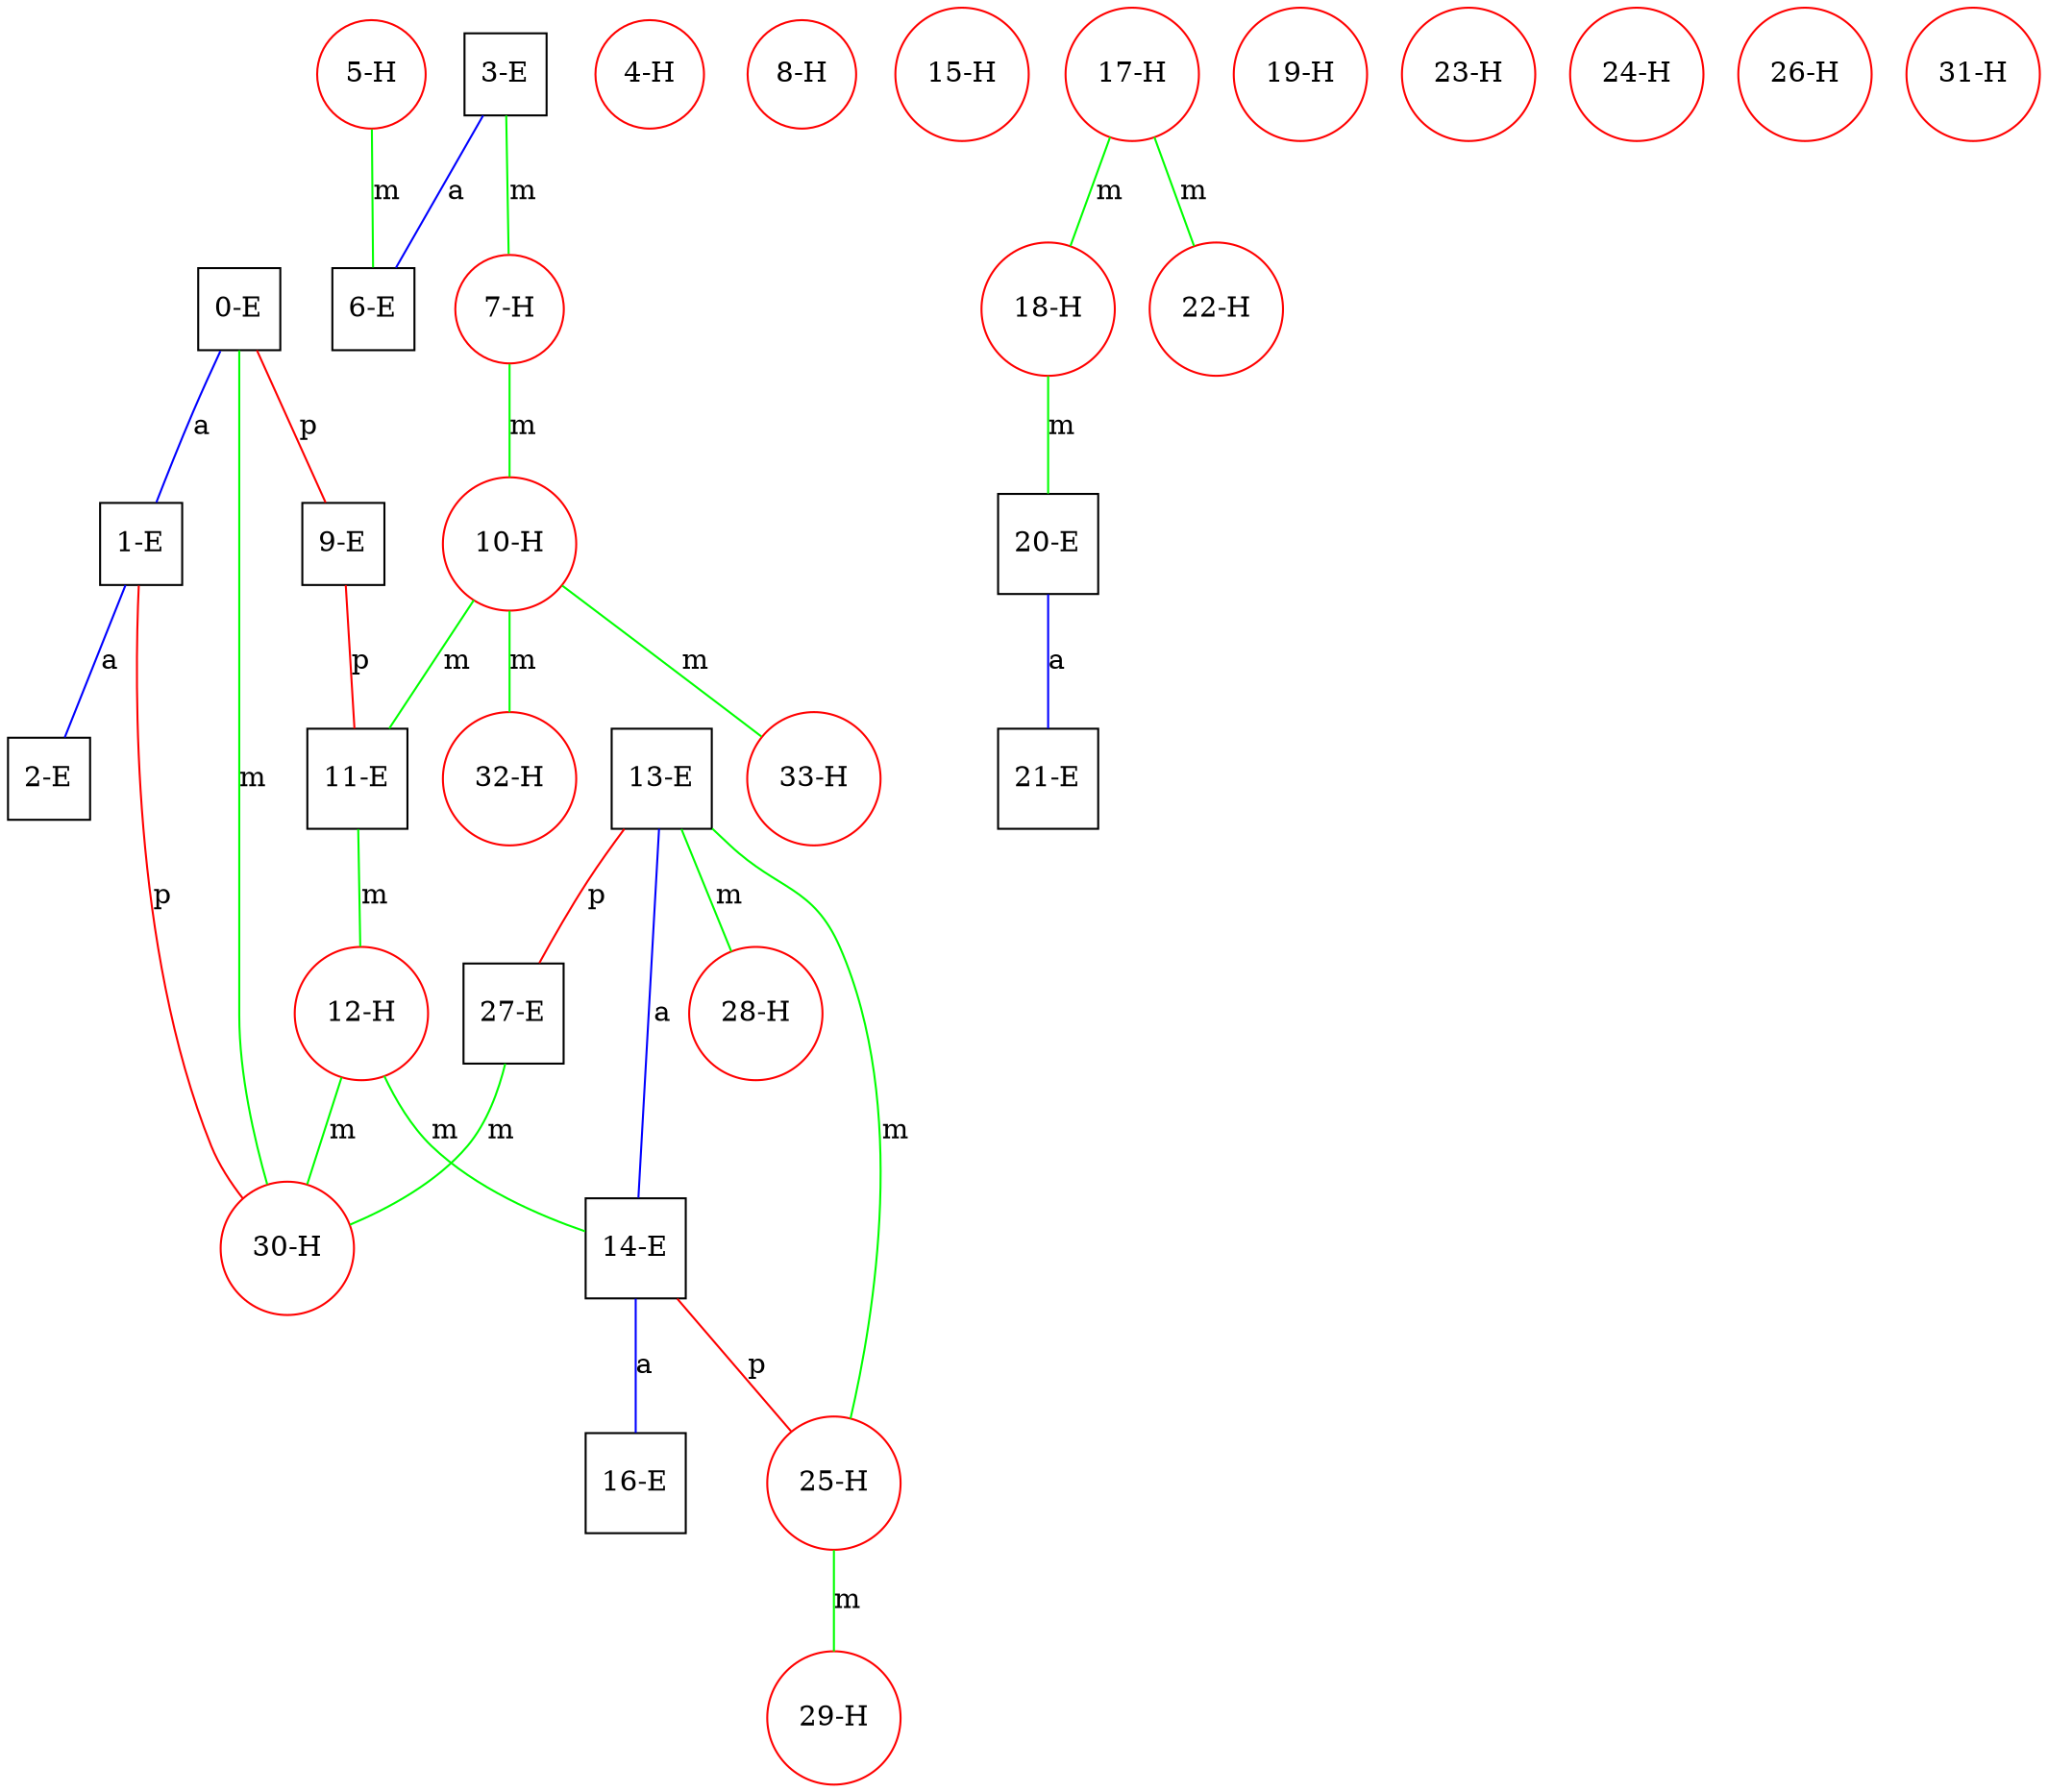 graph ProteinGraph {
    0 [label="0-E" shape=square color=black];
    1 [label="1-E" shape=square color=black];
    2 [label="2-E" shape=square color=black];
    3 [label="3-E" shape=square color=black];
    4 [label="4-H" shape=circle color=red];
    5 [label="5-H" shape=circle color=red];
    6 [label="6-E" shape=square color=black];
    7 [label="7-H" shape=circle color=red];
    8 [label="8-H" shape=circle color=red];
    9 [label="9-E" shape=square color=black];
    10 [label="10-H" shape=circle color=red];
    11 [label="11-E" shape=square color=black];
    12 [label="12-H" shape=circle color=red];
    13 [label="13-E" shape=square color=black];
    14 [label="14-E" shape=square color=black];
    15 [label="15-H" shape=circle color=red];
    16 [label="16-E" shape=square color=black];
    17 [label="17-H" shape=circle color=red];
    18 [label="18-H" shape=circle color=red];
    19 [label="19-H" shape=circle color=red];
    20 [label="20-E" shape=square color=black];
    21 [label="21-E" shape=square color=black];
    22 [label="22-H" shape=circle color=red];
    23 [label="23-H" shape=circle color=red];
    24 [label="24-H" shape=circle color=red];
    25 [label="25-H" shape=circle color=red];
    26 [label="26-H" shape=circle color=red];
    27 [label="27-E" shape=square color=black];
    28 [label="28-H" shape=circle color=red];
    29 [label="29-H" shape=circle color=red];
    30 [label="30-H" shape=circle color=red];
    31 [label="31-H" shape=circle color=red];
    32 [label="32-H" shape=circle color=red];
    33 [label="33-H" shape=circle color=red];
    0 -- 1 [label="a" color=blue];
    0 -- 9 [label="p" color=red];
    0 -- 30 [label="m" color=green];
    1 -- 2 [label="a" color=blue];
    1 -- 30 [label="p" color=red];
    3 -- 6 [label="a" color=blue];
    3 -- 7 [label="m" color=green];
    5 -- 6 [label="m" color=green];
    7 -- 10 [label="m" color=green];
    9 -- 11 [label="p" color=red];
    10 -- 11 [label="m" color=green];
    10 -- 32 [label="m" color=green];
    10 -- 33 [label="m" color=green];
    11 -- 12 [label="m" color=green];
    12 -- 14 [label="m" color=green];
    12 -- 30 [label="m" color=green];
    13 -- 14 [label="a" color=blue];
    13 -- 25 [label="m" color=green];
    13 -- 27 [label="p" color=red];
    13 -- 28 [label="m" color=green];
    14 -- 16 [label="a" color=blue];
    14 -- 25 [label="p" color=red];
    17 -- 18 [label="m" color=green];
    17 -- 22 [label="m" color=green];
    18 -- 20 [label="m" color=green];
    20 -- 21 [label="a" color=blue];
    25 -- 29 [label="m" color=green];
    27 -- 30 [label="m" color=green];
}
